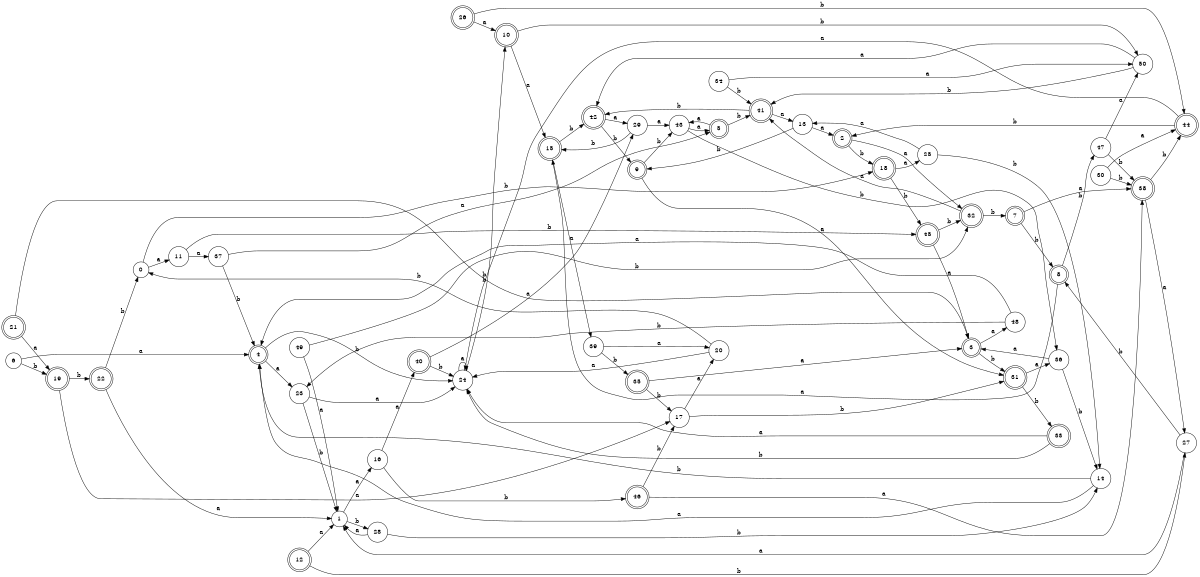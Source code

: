 digraph n41_1 {
__start0 [label="" shape="none"];

rankdir=LR;
size="8,5";

s0 [style="filled", color="black", fillcolor="white" shape="circle", label="0"];
s1 [style="filled", color="black", fillcolor="white" shape="circle", label="1"];
s2 [style="rounded,filled", color="black", fillcolor="white" shape="doublecircle", label="2"];
s3 [style="rounded,filled", color="black", fillcolor="white" shape="doublecircle", label="3"];
s4 [style="rounded,filled", color="black", fillcolor="white" shape="doublecircle", label="4"];
s5 [style="rounded,filled", color="black", fillcolor="white" shape="doublecircle", label="5"];
s6 [style="filled", color="black", fillcolor="white" shape="circle", label="6"];
s7 [style="rounded,filled", color="black", fillcolor="white" shape="doublecircle", label="7"];
s8 [style="rounded,filled", color="black", fillcolor="white" shape="doublecircle", label="8"];
s9 [style="rounded,filled", color="black", fillcolor="white" shape="doublecircle", label="9"];
s10 [style="rounded,filled", color="black", fillcolor="white" shape="doublecircle", label="10"];
s11 [style="filled", color="black", fillcolor="white" shape="circle", label="11"];
s12 [style="rounded,filled", color="black", fillcolor="white" shape="doublecircle", label="12"];
s13 [style="filled", color="black", fillcolor="white" shape="circle", label="13"];
s14 [style="filled", color="black", fillcolor="white" shape="circle", label="14"];
s15 [style="rounded,filled", color="black", fillcolor="white" shape="doublecircle", label="15"];
s16 [style="filled", color="black", fillcolor="white" shape="circle", label="16"];
s17 [style="filled", color="black", fillcolor="white" shape="circle", label="17"];
s18 [style="rounded,filled", color="black", fillcolor="white" shape="doublecircle", label="18"];
s19 [style="rounded,filled", color="black", fillcolor="white" shape="doublecircle", label="19"];
s20 [style="filled", color="black", fillcolor="white" shape="circle", label="20"];
s21 [style="rounded,filled", color="black", fillcolor="white" shape="doublecircle", label="21"];
s22 [style="rounded,filled", color="black", fillcolor="white" shape="doublecircle", label="22"];
s23 [style="filled", color="black", fillcolor="white" shape="circle", label="23"];
s24 [style="filled", color="black", fillcolor="white" shape="circle", label="24"];
s25 [style="filled", color="black", fillcolor="white" shape="circle", label="25"];
s26 [style="rounded,filled", color="black", fillcolor="white" shape="doublecircle", label="26"];
s27 [style="filled", color="black", fillcolor="white" shape="circle", label="27"];
s28 [style="filled", color="black", fillcolor="white" shape="circle", label="28"];
s29 [style="filled", color="black", fillcolor="white" shape="circle", label="29"];
s30 [style="filled", color="black", fillcolor="white" shape="circle", label="30"];
s31 [style="rounded,filled", color="black", fillcolor="white" shape="doublecircle", label="31"];
s32 [style="rounded,filled", color="black", fillcolor="white" shape="doublecircle", label="32"];
s33 [style="rounded,filled", color="black", fillcolor="white" shape="doublecircle", label="33"];
s34 [style="filled", color="black", fillcolor="white" shape="circle", label="34"];
s35 [style="rounded,filled", color="black", fillcolor="white" shape="doublecircle", label="35"];
s36 [style="filled", color="black", fillcolor="white" shape="circle", label="36"];
s37 [style="filled", color="black", fillcolor="white" shape="circle", label="37"];
s38 [style="rounded,filled", color="black", fillcolor="white" shape="doublecircle", label="38"];
s39 [style="filled", color="black", fillcolor="white" shape="circle", label="39"];
s40 [style="rounded,filled", color="black", fillcolor="white" shape="doublecircle", label="40"];
s41 [style="rounded,filled", color="black", fillcolor="white" shape="doublecircle", label="41"];
s42 [style="rounded,filled", color="black", fillcolor="white" shape="doublecircle", label="42"];
s43 [style="filled", color="black", fillcolor="white" shape="circle", label="43"];
s44 [style="rounded,filled", color="black", fillcolor="white" shape="doublecircle", label="44"];
s45 [style="rounded,filled", color="black", fillcolor="white" shape="doublecircle", label="45"];
s46 [style="rounded,filled", color="black", fillcolor="white" shape="doublecircle", label="46"];
s47 [style="filled", color="black", fillcolor="white" shape="circle", label="47"];
s48 [style="filled", color="black", fillcolor="white" shape="circle", label="48"];
s49 [style="filled", color="black", fillcolor="white" shape="circle", label="49"];
s50 [style="filled", color="black", fillcolor="white" shape="circle", label="50"];
s0 -> s11 [label="a"];
s0 -> s18 [label="b"];
s1 -> s16 [label="a"];
s1 -> s28 [label="b"];
s2 -> s32 [label="a"];
s2 -> s18 [label="b"];
s3 -> s48 [label="a"];
s3 -> s31 [label="b"];
s4 -> s23 [label="a"];
s4 -> s24 [label="b"];
s5 -> s43 [label="a"];
s5 -> s41 [label="b"];
s6 -> s4 [label="a"];
s6 -> s19 [label="b"];
s7 -> s38 [label="a"];
s7 -> s8 [label="b"];
s8 -> s15 [label="a"];
s8 -> s47 [label="b"];
s9 -> s31 [label="a"];
s9 -> s43 [label="b"];
s10 -> s15 [label="a"];
s10 -> s50 [label="b"];
s11 -> s37 [label="a"];
s11 -> s45 [label="b"];
s12 -> s1 [label="a"];
s12 -> s27 [label="b"];
s13 -> s2 [label="a"];
s13 -> s9 [label="b"];
s14 -> s4 [label="a"];
s14 -> s4 [label="b"];
s15 -> s39 [label="a"];
s15 -> s42 [label="b"];
s16 -> s40 [label="a"];
s16 -> s46 [label="b"];
s17 -> s20 [label="a"];
s17 -> s31 [label="b"];
s18 -> s25 [label="a"];
s18 -> s45 [label="b"];
s19 -> s17 [label="a"];
s19 -> s22 [label="b"];
s20 -> s24 [label="a"];
s20 -> s0 [label="b"];
s21 -> s19 [label="a"];
s21 -> s3 [label="b"];
s22 -> s1 [label="a"];
s22 -> s0 [label="b"];
s23 -> s24 [label="a"];
s23 -> s1 [label="b"];
s24 -> s24 [label="a"];
s24 -> s10 [label="b"];
s25 -> s13 [label="a"];
s25 -> s14 [label="b"];
s26 -> s10 [label="a"];
s26 -> s44 [label="b"];
s27 -> s1 [label="a"];
s27 -> s8 [label="b"];
s28 -> s1 [label="a"];
s28 -> s14 [label="b"];
s29 -> s43 [label="a"];
s29 -> s15 [label="b"];
s30 -> s44 [label="a"];
s30 -> s38 [label="b"];
s31 -> s36 [label="a"];
s31 -> s33 [label="b"];
s32 -> s41 [label="a"];
s32 -> s7 [label="b"];
s33 -> s24 [label="a"];
s33 -> s24 [label="b"];
s34 -> s50 [label="a"];
s34 -> s41 [label="b"];
s35 -> s3 [label="a"];
s35 -> s17 [label="b"];
s36 -> s3 [label="a"];
s36 -> s14 [label="b"];
s37 -> s5 [label="a"];
s37 -> s4 [label="b"];
s38 -> s27 [label="a"];
s38 -> s44 [label="b"];
s39 -> s20 [label="a"];
s39 -> s35 [label="b"];
s40 -> s29 [label="a"];
s40 -> s24 [label="b"];
s41 -> s13 [label="a"];
s41 -> s42 [label="b"];
s42 -> s29 [label="a"];
s42 -> s9 [label="b"];
s43 -> s5 [label="a"];
s43 -> s36 [label="b"];
s44 -> s24 [label="a"];
s44 -> s2 [label="b"];
s45 -> s3 [label="a"];
s45 -> s32 [label="b"];
s46 -> s38 [label="a"];
s46 -> s17 [label="b"];
s47 -> s50 [label="a"];
s47 -> s38 [label="b"];
s48 -> s4 [label="a"];
s48 -> s23 [label="b"];
s49 -> s1 [label="a"];
s49 -> s32 [label="b"];
s50 -> s42 [label="a"];
s50 -> s41 [label="b"];

}